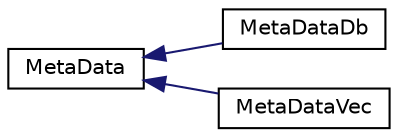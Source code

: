 digraph "Graphical Class Hierarchy"
{
  edge [fontname="Helvetica",fontsize="10",labelfontname="Helvetica",labelfontsize="10"];
  node [fontname="Helvetica",fontsize="10",shape=record];
  rankdir="LR";
  Node0 [label="MetaData",height=0.2,width=0.4,color="black", fillcolor="white", style="filled",URL="$classMetaData.html"];
  Node0 -> Node1 [dir="back",color="midnightblue",fontsize="10",style="solid",fontname="Helvetica"];
  Node1 [label="MetaDataDb",height=0.2,width=0.4,color="black", fillcolor="white", style="filled",URL="$classMetaDataDb.html"];
  Node0 -> Node2 [dir="back",color="midnightblue",fontsize="10",style="solid",fontname="Helvetica"];
  Node2 [label="MetaDataVec",height=0.2,width=0.4,color="black", fillcolor="white", style="filled",URL="$classMetaDataVec.html"];
}

